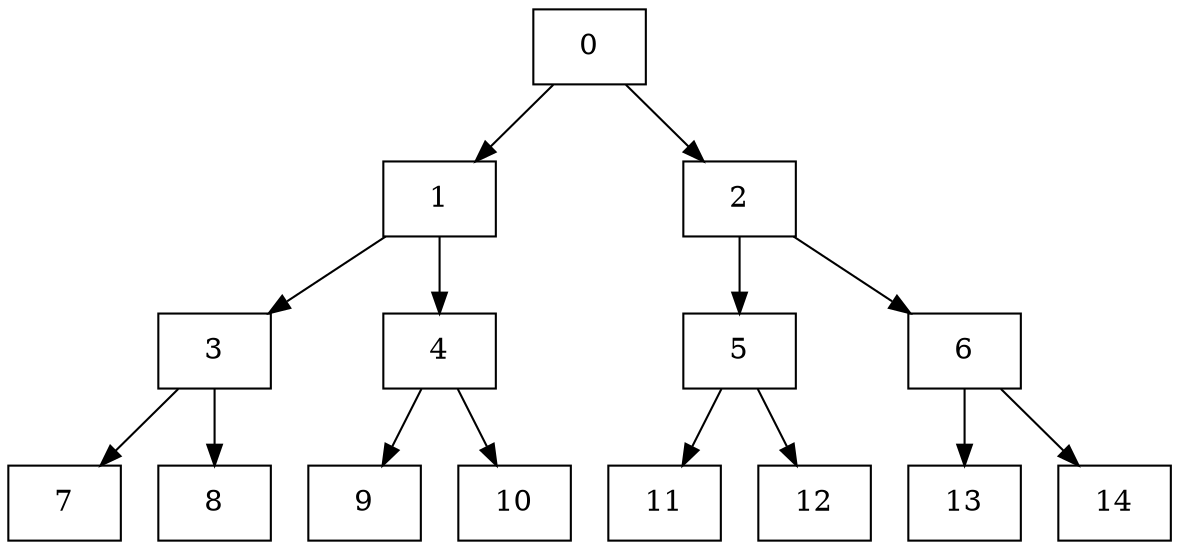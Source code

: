 // Created by SizedVirtualHeap.write_as_dot(...)
digraph heaptree {
node [shape=record]
  0 [penwidth=1,label="{{0}}"];
  1 [penwidth=1,label="{{1}}"];
  3 [penwidth=1,label="{{3}}"];
  7 [penwidth=1,label="{{7}}"];
  3 -> 7 ;
  8 [penwidth=1,label="{{8}}"];
  3 -> 8 ;
  1 -> 3 ;
  4 [penwidth=1,label="{{4}}"];
  9 [penwidth=1,label="{{9}}"];
  4 -> 9 ;
  10 [penwidth=1,label="{{10}}"];
  4 -> 10 ;
  1 -> 4 ;
  0 -> 1 ;
  2 [penwidth=1,label="{{2}}"];
  5 [penwidth=1,label="{{5}}"];
  11 [penwidth=1,label="{{11}}"];
  5 -> 11 ;
  12 [penwidth=1,label="{{12}}"];
  5 -> 12 ;
  2 -> 5 ;
  6 [penwidth=1,label="{{6}}"];
  13 [penwidth=1,label="{{13}}"];
  6 -> 13 ;
  14 [penwidth=1,label="{{14}}"];
  6 -> 14 ;
  2 -> 6 ;
  0 -> 2 ;
}
